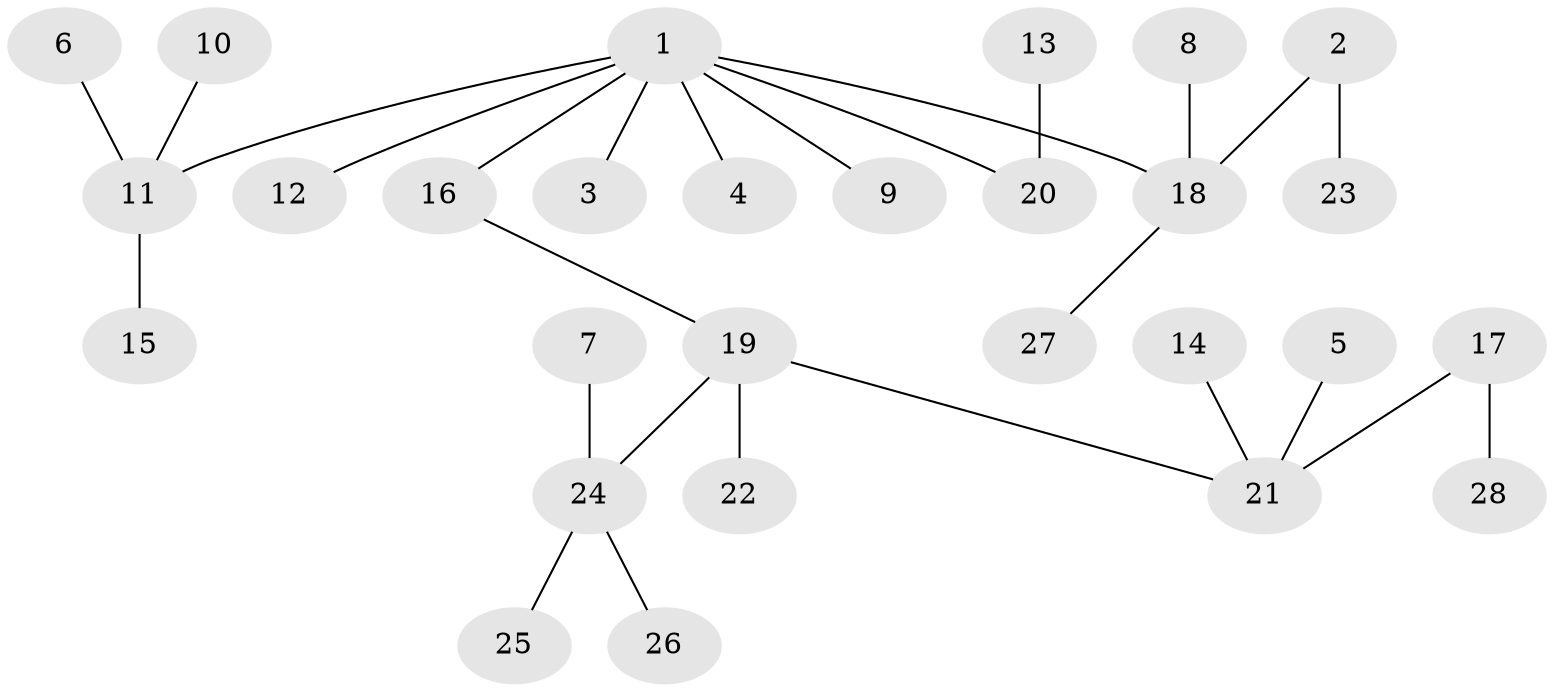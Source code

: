 // original degree distribution, {3: 0.125, 4: 0.125, 2: 0.19642857142857142, 5: 0.03571428571428571, 1: 0.5178571428571429}
// Generated by graph-tools (version 1.1) at 2025/26/03/09/25 03:26:31]
// undirected, 28 vertices, 27 edges
graph export_dot {
graph [start="1"]
  node [color=gray90,style=filled];
  1;
  2;
  3;
  4;
  5;
  6;
  7;
  8;
  9;
  10;
  11;
  12;
  13;
  14;
  15;
  16;
  17;
  18;
  19;
  20;
  21;
  22;
  23;
  24;
  25;
  26;
  27;
  28;
  1 -- 3 [weight=1.0];
  1 -- 4 [weight=1.0];
  1 -- 9 [weight=1.0];
  1 -- 11 [weight=1.0];
  1 -- 12 [weight=1.0];
  1 -- 16 [weight=1.0];
  1 -- 18 [weight=1.0];
  1 -- 20 [weight=1.0];
  2 -- 18 [weight=1.0];
  2 -- 23 [weight=1.0];
  5 -- 21 [weight=1.0];
  6 -- 11 [weight=1.0];
  7 -- 24 [weight=1.0];
  8 -- 18 [weight=1.0];
  10 -- 11 [weight=1.0];
  11 -- 15 [weight=1.0];
  13 -- 20 [weight=1.0];
  14 -- 21 [weight=1.0];
  16 -- 19 [weight=1.0];
  17 -- 21 [weight=1.0];
  17 -- 28 [weight=1.0];
  18 -- 27 [weight=1.0];
  19 -- 21 [weight=1.0];
  19 -- 22 [weight=1.0];
  19 -- 24 [weight=1.0];
  24 -- 25 [weight=1.0];
  24 -- 26 [weight=1.0];
}
